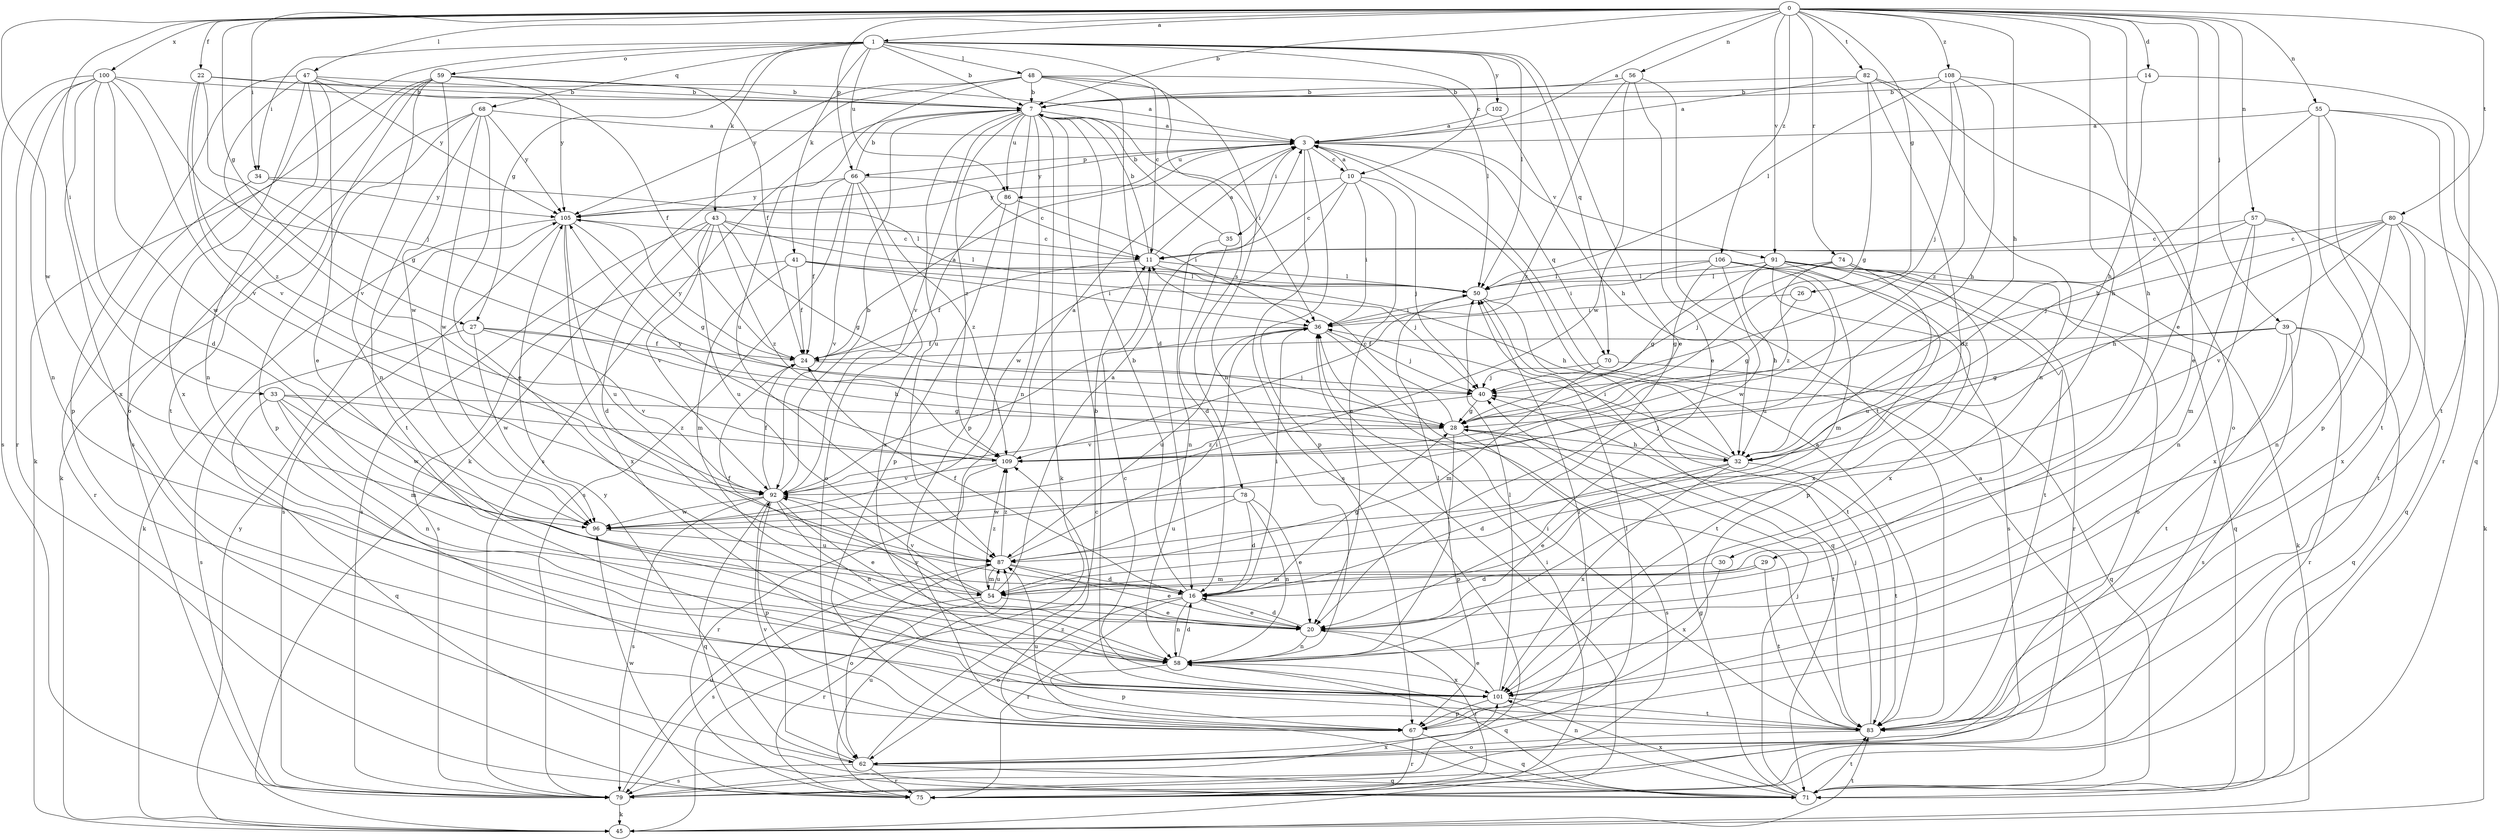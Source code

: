 strict digraph  {
0;
1;
3;
7;
10;
11;
14;
16;
20;
22;
24;
26;
27;
28;
29;
30;
32;
33;
34;
35;
36;
39;
40;
41;
43;
45;
47;
48;
50;
54;
55;
56;
57;
58;
59;
62;
66;
67;
68;
70;
71;
74;
75;
78;
79;
80;
82;
83;
86;
87;
91;
92;
96;
100;
101;
102;
105;
106;
108;
109;
0 -> 1  [label=a];
0 -> 3  [label=a];
0 -> 7  [label=b];
0 -> 14  [label=d];
0 -> 20  [label=e];
0 -> 22  [label=f];
0 -> 26  [label=g];
0 -> 27  [label=g];
0 -> 29  [label=h];
0 -> 30  [label=h];
0 -> 32  [label=h];
0 -> 33  [label=i];
0 -> 34  [label=i];
0 -> 39  [label=j];
0 -> 47  [label=l];
0 -> 55  [label=n];
0 -> 56  [label=n];
0 -> 57  [label=n];
0 -> 66  [label=p];
0 -> 74  [label=r];
0 -> 80  [label=t];
0 -> 82  [label=t];
0 -> 91  [label=v];
0 -> 96  [label=w];
0 -> 100  [label=x];
0 -> 106  [label=z];
0 -> 108  [label=z];
1 -> 7  [label=b];
1 -> 10  [label=c];
1 -> 20  [label=e];
1 -> 27  [label=g];
1 -> 34  [label=i];
1 -> 41  [label=k];
1 -> 43  [label=k];
1 -> 48  [label=l];
1 -> 50  [label=l];
1 -> 59  [label=o];
1 -> 62  [label=o];
1 -> 68  [label=q];
1 -> 70  [label=q];
1 -> 78  [label=s];
1 -> 86  [label=u];
1 -> 102  [label=y];
3 -> 10  [label=c];
3 -> 35  [label=i];
3 -> 66  [label=p];
3 -> 67  [label=p];
3 -> 70  [label=q];
3 -> 79  [label=s];
3 -> 86  [label=u];
3 -> 91  [label=v];
3 -> 105  [label=y];
7 -> 3  [label=a];
7 -> 36  [label=i];
7 -> 45  [label=k];
7 -> 58  [label=n];
7 -> 67  [label=p];
7 -> 79  [label=s];
7 -> 86  [label=u];
7 -> 87  [label=u];
7 -> 92  [label=v];
7 -> 109  [label=z];
10 -> 3  [label=a];
10 -> 11  [label=c];
10 -> 20  [label=e];
10 -> 36  [label=i];
10 -> 40  [label=j];
10 -> 96  [label=w];
10 -> 105  [label=y];
11 -> 3  [label=a];
11 -> 7  [label=b];
11 -> 24  [label=f];
11 -> 32  [label=h];
11 -> 50  [label=l];
14 -> 7  [label=b];
14 -> 32  [label=h];
14 -> 83  [label=t];
16 -> 7  [label=b];
16 -> 20  [label=e];
16 -> 24  [label=f];
16 -> 28  [label=g];
16 -> 36  [label=i];
16 -> 58  [label=n];
16 -> 62  [label=o];
16 -> 75  [label=r];
20 -> 16  [label=d];
20 -> 58  [label=n];
20 -> 75  [label=r];
20 -> 92  [label=v];
22 -> 3  [label=a];
22 -> 7  [label=b];
22 -> 28  [label=g];
22 -> 92  [label=v];
22 -> 109  [label=z];
24 -> 3  [label=a];
24 -> 40  [label=j];
24 -> 105  [label=y];
26 -> 28  [label=g];
26 -> 36  [label=i];
27 -> 24  [label=f];
27 -> 32  [label=h];
27 -> 79  [label=s];
27 -> 92  [label=v];
27 -> 96  [label=w];
28 -> 11  [label=c];
28 -> 32  [label=h];
28 -> 67  [label=p];
28 -> 79  [label=s];
28 -> 83  [label=t];
28 -> 109  [label=z];
29 -> 16  [label=d];
29 -> 54  [label=m];
29 -> 83  [label=t];
30 -> 54  [label=m];
30 -> 101  [label=x];
32 -> 16  [label=d];
32 -> 20  [label=e];
32 -> 36  [label=i];
32 -> 40  [label=j];
32 -> 83  [label=t];
32 -> 101  [label=x];
33 -> 28  [label=g];
33 -> 54  [label=m];
33 -> 58  [label=n];
33 -> 71  [label=q];
33 -> 96  [label=w];
33 -> 109  [label=z];
34 -> 50  [label=l];
34 -> 75  [label=r];
34 -> 105  [label=y];
35 -> 7  [label=b];
35 -> 16  [label=d];
35 -> 58  [label=n];
36 -> 24  [label=f];
36 -> 40  [label=j];
36 -> 83  [label=t];
36 -> 87  [label=u];
39 -> 24  [label=f];
39 -> 28  [label=g];
39 -> 71  [label=q];
39 -> 75  [label=r];
39 -> 79  [label=s];
39 -> 83  [label=t];
40 -> 28  [label=g];
40 -> 92  [label=v];
41 -> 24  [label=f];
41 -> 36  [label=i];
41 -> 40  [label=j];
41 -> 50  [label=l];
41 -> 54  [label=m];
41 -> 79  [label=s];
43 -> 11  [label=c];
43 -> 16  [label=d];
43 -> 28  [label=g];
43 -> 50  [label=l];
43 -> 79  [label=s];
43 -> 87  [label=u];
43 -> 92  [label=v];
43 -> 109  [label=z];
45 -> 36  [label=i];
45 -> 83  [label=t];
45 -> 105  [label=y];
47 -> 7  [label=b];
47 -> 20  [label=e];
47 -> 24  [label=f];
47 -> 58  [label=n];
47 -> 67  [label=p];
47 -> 92  [label=v];
47 -> 101  [label=x];
47 -> 105  [label=y];
48 -> 7  [label=b];
48 -> 11  [label=c];
48 -> 16  [label=d];
48 -> 45  [label=k];
48 -> 50  [label=l];
48 -> 58  [label=n];
48 -> 87  [label=u];
48 -> 105  [label=y];
50 -> 36  [label=i];
50 -> 71  [label=q];
50 -> 83  [label=t];
54 -> 3  [label=a];
54 -> 20  [label=e];
54 -> 24  [label=f];
54 -> 75  [label=r];
54 -> 79  [label=s];
54 -> 87  [label=u];
54 -> 92  [label=v];
54 -> 109  [label=z];
55 -> 3  [label=a];
55 -> 32  [label=h];
55 -> 67  [label=p];
55 -> 71  [label=q];
55 -> 75  [label=r];
55 -> 83  [label=t];
56 -> 7  [label=b];
56 -> 20  [label=e];
56 -> 83  [label=t];
56 -> 96  [label=w];
56 -> 109  [label=z];
57 -> 11  [label=c];
57 -> 54  [label=m];
57 -> 58  [label=n];
57 -> 71  [label=q];
57 -> 101  [label=x];
57 -> 109  [label=z];
58 -> 16  [label=d];
58 -> 50  [label=l];
58 -> 67  [label=p];
58 -> 71  [label=q];
58 -> 101  [label=x];
59 -> 7  [label=b];
59 -> 24  [label=f];
59 -> 45  [label=k];
59 -> 58  [label=n];
59 -> 79  [label=s];
59 -> 83  [label=t];
59 -> 96  [label=w];
59 -> 105  [label=y];
62 -> 11  [label=c];
62 -> 50  [label=l];
62 -> 71  [label=q];
62 -> 75  [label=r];
62 -> 79  [label=s];
62 -> 92  [label=v];
62 -> 105  [label=y];
66 -> 7  [label=b];
66 -> 11  [label=c];
66 -> 24  [label=f];
66 -> 79  [label=s];
66 -> 92  [label=v];
66 -> 101  [label=x];
66 -> 105  [label=y];
66 -> 109  [label=z];
67 -> 50  [label=l];
67 -> 71  [label=q];
67 -> 75  [label=r];
67 -> 87  [label=u];
68 -> 3  [label=a];
68 -> 20  [label=e];
68 -> 45  [label=k];
68 -> 67  [label=p];
68 -> 83  [label=t];
68 -> 96  [label=w];
68 -> 105  [label=y];
70 -> 40  [label=j];
70 -> 54  [label=m];
70 -> 71  [label=q];
71 -> 3  [label=a];
71 -> 28  [label=g];
71 -> 40  [label=j];
71 -> 58  [label=n];
71 -> 83  [label=t];
71 -> 101  [label=x];
71 -> 109  [label=z];
74 -> 40  [label=j];
74 -> 50  [label=l];
74 -> 62  [label=o];
74 -> 87  [label=u];
74 -> 101  [label=x];
74 -> 109  [label=z];
75 -> 36  [label=i];
75 -> 87  [label=u];
75 -> 96  [label=w];
78 -> 16  [label=d];
78 -> 20  [label=e];
78 -> 58  [label=n];
78 -> 87  [label=u];
78 -> 96  [label=w];
79 -> 45  [label=k];
79 -> 87  [label=u];
79 -> 101  [label=x];
80 -> 11  [label=c];
80 -> 32  [label=h];
80 -> 40  [label=j];
80 -> 45  [label=k];
80 -> 58  [label=n];
80 -> 83  [label=t];
80 -> 92  [label=v];
80 -> 101  [label=x];
82 -> 3  [label=a];
82 -> 7  [label=b];
82 -> 16  [label=d];
82 -> 28  [label=g];
82 -> 58  [label=n];
82 -> 62  [label=o];
83 -> 3  [label=a];
83 -> 36  [label=i];
83 -> 40  [label=j];
83 -> 62  [label=o];
86 -> 36  [label=i];
86 -> 62  [label=o];
86 -> 67  [label=p];
87 -> 16  [label=d];
87 -> 20  [label=e];
87 -> 36  [label=i];
87 -> 54  [label=m];
87 -> 62  [label=o];
87 -> 109  [label=z];
91 -> 28  [label=g];
91 -> 32  [label=h];
91 -> 45  [label=k];
91 -> 50  [label=l];
91 -> 67  [label=p];
91 -> 71  [label=q];
91 -> 75  [label=r];
91 -> 79  [label=s];
91 -> 83  [label=t];
92 -> 7  [label=b];
92 -> 20  [label=e];
92 -> 24  [label=f];
92 -> 36  [label=i];
92 -> 58  [label=n];
92 -> 67  [label=p];
92 -> 71  [label=q];
92 -> 79  [label=s];
92 -> 96  [label=w];
96 -> 87  [label=u];
100 -> 7  [label=b];
100 -> 16  [label=d];
100 -> 40  [label=j];
100 -> 58  [label=n];
100 -> 75  [label=r];
100 -> 79  [label=s];
100 -> 92  [label=v];
100 -> 96  [label=w];
100 -> 101  [label=x];
101 -> 7  [label=b];
101 -> 11  [label=c];
101 -> 20  [label=e];
101 -> 50  [label=l];
101 -> 67  [label=p];
101 -> 83  [label=t];
102 -> 3  [label=a];
102 -> 32  [label=h];
105 -> 11  [label=c];
105 -> 28  [label=g];
105 -> 45  [label=k];
105 -> 79  [label=s];
105 -> 87  [label=u];
105 -> 101  [label=x];
106 -> 28  [label=g];
106 -> 36  [label=i];
106 -> 50  [label=l];
106 -> 54  [label=m];
106 -> 87  [label=u];
106 -> 96  [label=w];
106 -> 101  [label=x];
108 -> 7  [label=b];
108 -> 20  [label=e];
108 -> 32  [label=h];
108 -> 40  [label=j];
108 -> 50  [label=l];
108 -> 109  [label=z];
109 -> 3  [label=a];
109 -> 75  [label=r];
109 -> 92  [label=v];
109 -> 105  [label=y];
}
